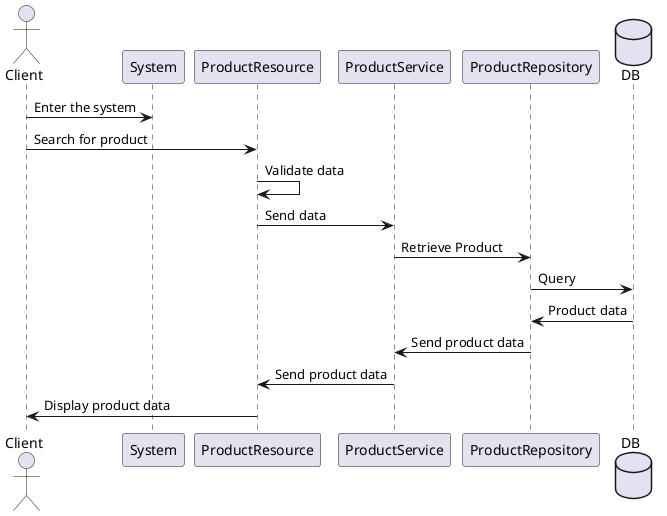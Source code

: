 @startuml Sequence Diagram Product
actor Client
Client -> "System" : Enter the system
Client -> ProductResource: Search for product
ProductResource -> ProductResource: Validate data
ProductResource -> ProductService: Send data
ProductService -> ProductRepository: Retrieve Product
database DB 
ProductRepository -> DB: Query
DB -> ProductRepository: Product data
ProductRepository -> ProductService: Send product data
ProductService -> ProductResource: Send product data
ProductResource -> Client: Display product data

@enduml
